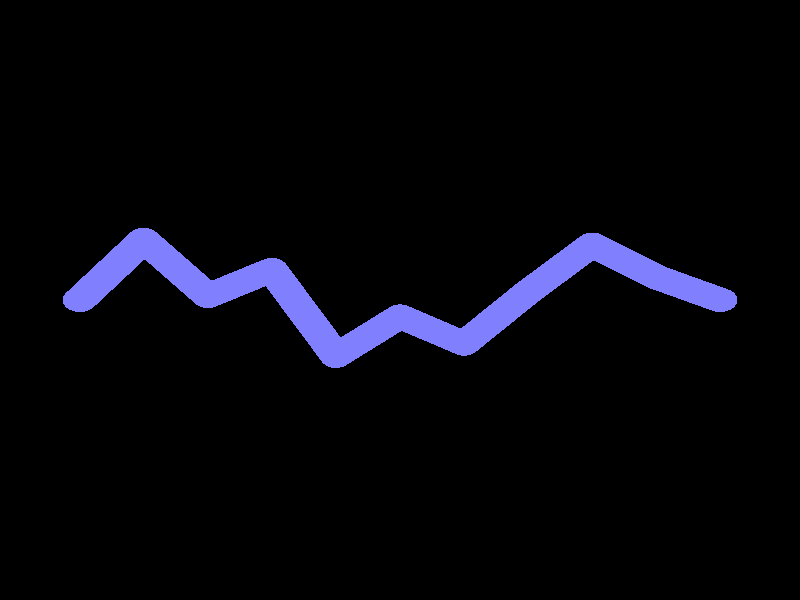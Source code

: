 
#version 3.0
global_settings { assumed_gamma 2.2 }

#include "colors.inc"

camera {
  location <0, 0, -5>
  look_at <0, 0, 0>
  //right <4/3, 0, 0>
  right <1, 0, 0>
  up <0, 1, 0>
  sky <0, 1, 0>
  direction <0, 0, 1>
}

light_source { <0, 0, -5> color White }

#declare Arc = union {

#declare R1 = seed(clock*100)

#declare Sx = -2
#declare Ex = 2
#declare Width = 0.1
#declare Num = 10


#declare X = Sx
#declare Dx = (Ex - Sx) / Num

#declare sd1 = 0

   sphere { <X, sd1, 0> Width }

#while (X < Ex-Dx)
   #declare sd2 = (0.5-rand(R1))/1
   cylinder { <X, sd1, 0> <X+Dx, sd2, 0> Width }
   #declare X = X+Dx
   #declare sd1 = sd2
   sphere { <X, sd1, 0> Width }
#end

   cylinder { <X, sd1, 0> <X+Dx, 0, 0> Width }
   sphere { <X+Dx, 0, 0> Width }
   
   pigment { color rgbt <0.5, 0.5, 1, 1*0.5> }
   finish { ambient 1-0*1/2 diffuse 1 }
}


object {
   Arc
}

